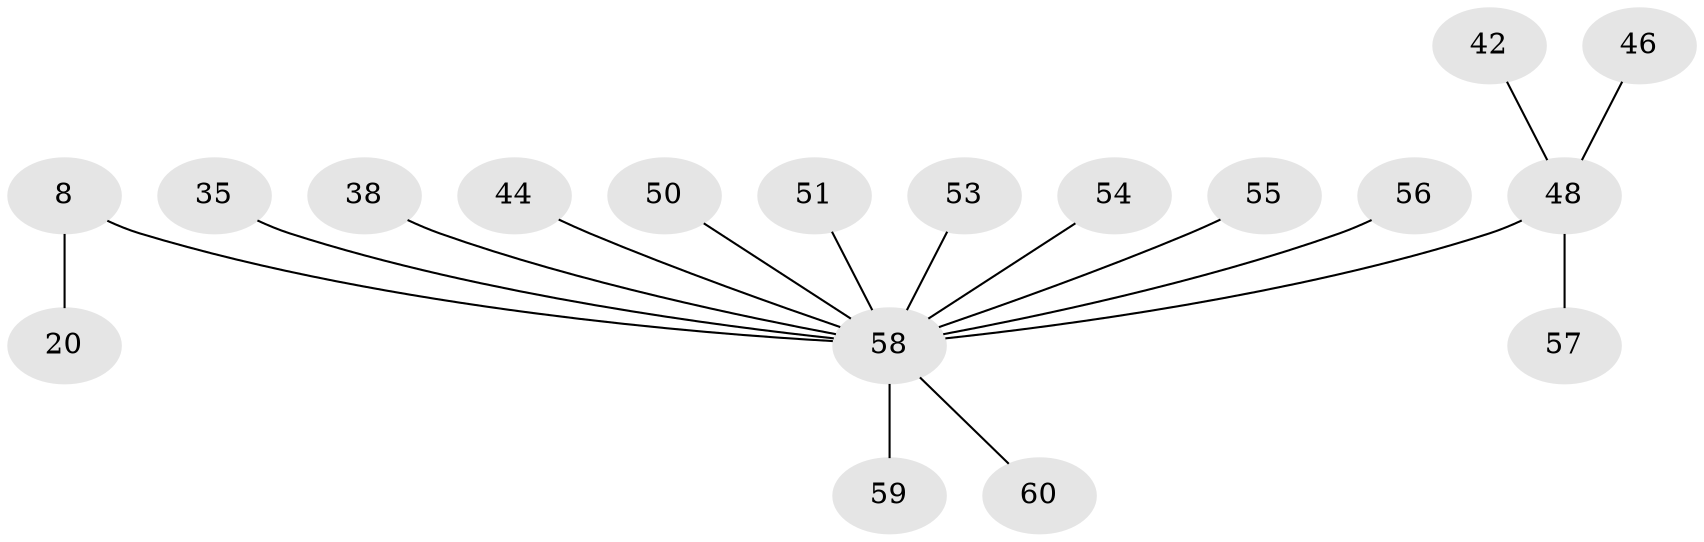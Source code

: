 // original degree distribution, {7: 0.016666666666666666, 4: 0.13333333333333333, 5: 0.03333333333333333, 6: 0.016666666666666666, 2: 0.25, 3: 0.1, 1: 0.45}
// Generated by graph-tools (version 1.1) at 2025/45/03/04/25 21:45:58]
// undirected, 18 vertices, 17 edges
graph export_dot {
graph [start="1"]
  node [color=gray90,style=filled];
  8 [super="+5"];
  20;
  35;
  38;
  42;
  44;
  46 [super="+31+39"];
  48 [super="+18+37"];
  50 [super="+41"];
  51;
  53 [super="+43"];
  54;
  55;
  56;
  57;
  58 [super="+26+49+23+52+40+11+27+29+33"];
  59 [super="+47"];
  60;
  8 -- 20;
  8 -- 58 [weight=3];
  35 -- 58;
  38 -- 58;
  42 -- 48;
  44 -- 58;
  46 -- 48;
  48 -- 58 [weight=4];
  48 -- 57;
  50 -- 58;
  51 -- 58;
  53 -- 58;
  54 -- 58;
  55 -- 58;
  56 -- 58;
  58 -- 59 [weight=2];
  58 -- 60;
}
